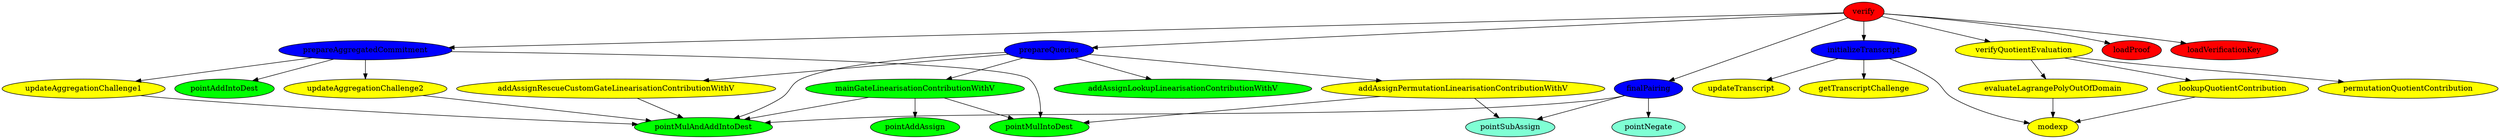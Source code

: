 digraph zk {
    { node [style=filled fillcolor="green"]  
        pointAddAssign
        pointAddIntoDest
        pointMulIntoDest
        pointMulAndAddIntoDest
        mainGateLinearisationContributionWithV
        addAssignLookupLinearisationContributionWithV
    }
    { node [style=filled fillcolor="aquamarine"]  
        pointNegate
        pointSubAssign
    }
    { node [style=filled fillcolor="blue"]  
        prepareAggregatedCommitment
        prepareQueries
        finalPairing
        initializeTranscript
    }
    { node [style=filled fillcolor="yellow"]
        modexp 
        permutationQuotientContribution 
        evaluateLagrangePolyOutOfDomain
        lookupQuotientContribution
        addAssignRescueCustomGateLinearisationContributionWithV
        updateAggregationChallenge2
        updateAggregationChallenge1
        addAssignPermutationLinearisationContributionWithV
        verifyQuotientEvaluation
        updateTranscript
        getTranscriptChallenge
    }
    { node [style=filled fillcolor="red"]   
        loadProof
        loadVerificationKey
        verify
    }

    initializeTranscript -> modexp
    initializeTranscript -> updateTranscript
    initializeTranscript -> getTranscriptChallenge

    verifyQuotientEvaluation -> evaluateLagrangePolyOutOfDomain
    verifyQuotientEvaluation -> permutationQuotientContribution
    verifyQuotientEvaluation -> lookupQuotientContribution

    evaluateLagrangePolyOutOfDomain -> modexp
    lookupQuotientContribution -> modexp

    prepareQueries -> pointMulAndAddIntoDest
    prepareQueries -> mainGateLinearisationContributionWithV
    prepareQueries -> addAssignRescueCustomGateLinearisationContributionWithV
    prepareQueries -> addAssignPermutationLinearisationContributionWithV
    prepareQueries -> addAssignLookupLinearisationContributionWithV

    mainGateLinearisationContributionWithV -> pointMulIntoDest
    mainGateLinearisationContributionWithV -> pointMulAndAddIntoDest
    mainGateLinearisationContributionWithV -> pointAddAssign

    addAssignRescueCustomGateLinearisationContributionWithV -> pointMulAndAddIntoDest

    addAssignPermutationLinearisationContributionWithV -> pointMulIntoDest
    addAssignPermutationLinearisationContributionWithV -> pointSubAssign

    prepareAggregatedCommitment -> updateAggregationChallenge1
    prepareAggregatedCommitment -> pointAddIntoDest
    prepareAggregatedCommitment -> pointMulIntoDest
    prepareAggregatedCommitment -> updateAggregationChallenge2

    updateAggregationChallenge1 -> pointMulAndAddIntoDest
    updateAggregationChallenge2 -> pointMulAndAddIntoDest

    finalPairing -> pointSubAssign
    finalPairing -> pointMulAndAddIntoDest
    finalPairing -> pointNegate

    verify -> loadVerificationKey
    verify -> loadProof
    verify -> initializeTranscript
    verify -> verifyQuotientEvaluation
    verify -> prepareQueries
    verify -> prepareAggregatedCommitment
    verify -> finalPairing
}
